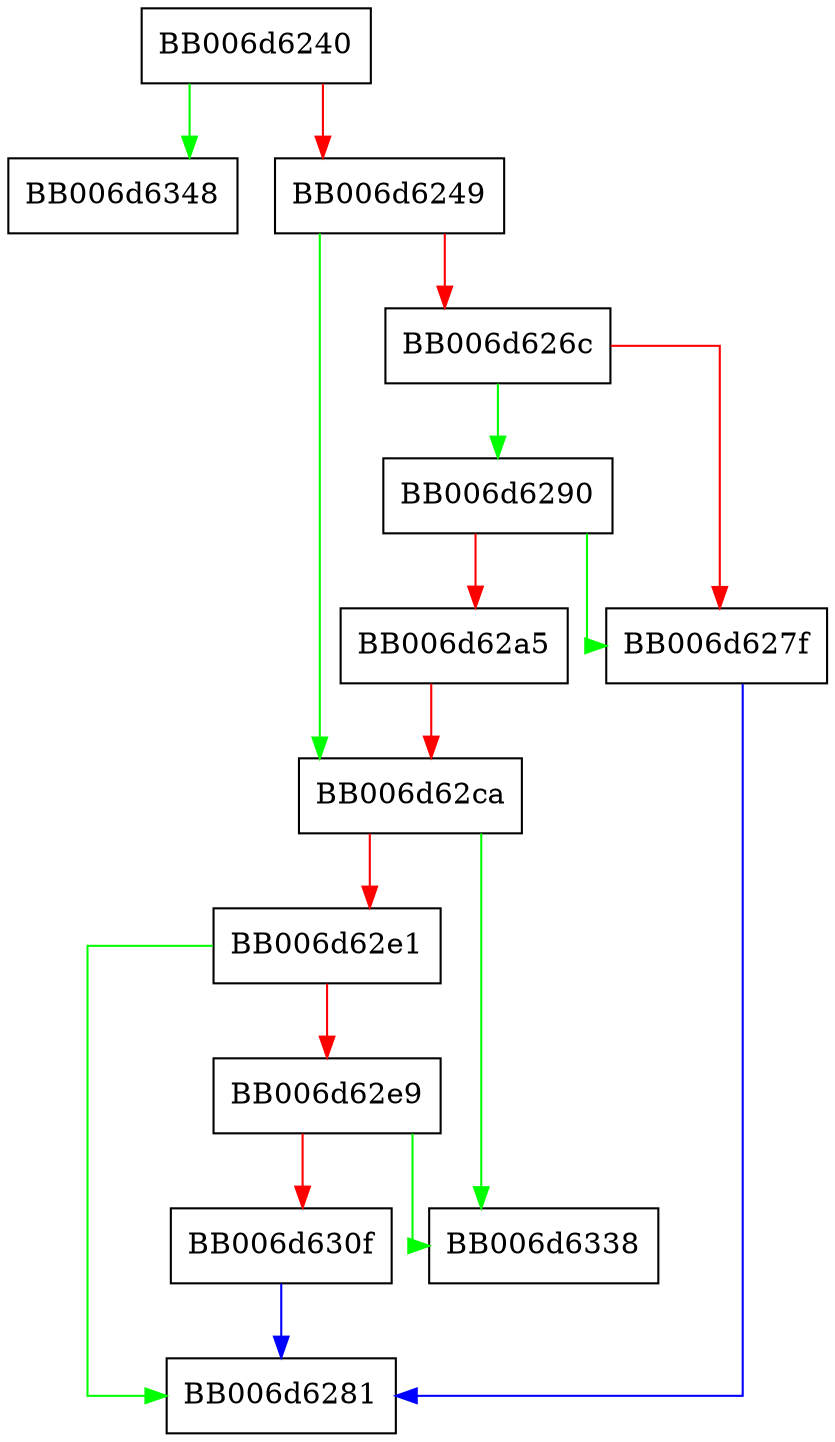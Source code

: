 digraph x25519_set_params {
  node [shape="box"];
  graph [splines=ortho];
  BB006d6240 -> BB006d6348 [color="green"];
  BB006d6240 -> BB006d6249 [color="red"];
  BB006d6249 -> BB006d62ca [color="green"];
  BB006d6249 -> BB006d626c [color="red"];
  BB006d626c -> BB006d6290 [color="green"];
  BB006d626c -> BB006d627f [color="red"];
  BB006d627f -> BB006d6281 [color="blue"];
  BB006d6290 -> BB006d627f [color="green"];
  BB006d6290 -> BB006d62a5 [color="red"];
  BB006d62a5 -> BB006d62ca [color="red"];
  BB006d62ca -> BB006d6338 [color="green"];
  BB006d62ca -> BB006d62e1 [color="red"];
  BB006d62e1 -> BB006d6281 [color="green"];
  BB006d62e1 -> BB006d62e9 [color="red"];
  BB006d62e9 -> BB006d6338 [color="green"];
  BB006d62e9 -> BB006d630f [color="red"];
  BB006d630f -> BB006d6281 [color="blue"];
}